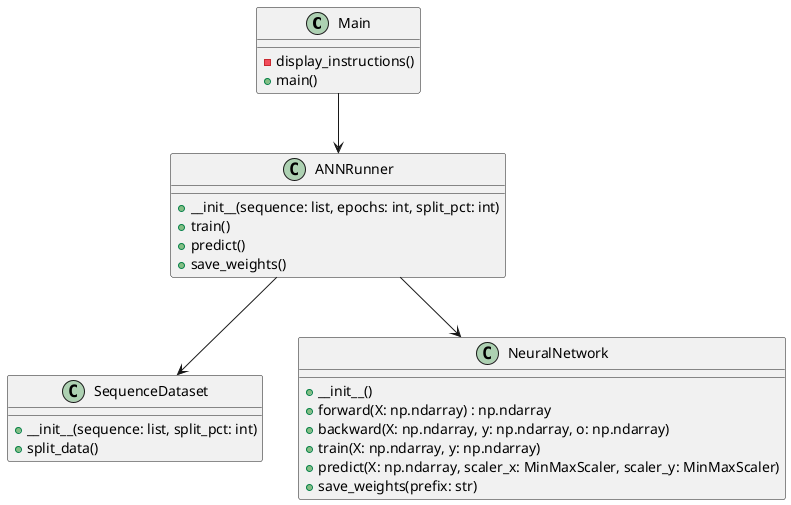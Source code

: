 @startuml
class Main {
  -display_instructions()
  +main()
}

class ANNRunner {
  +__init__(sequence: list, epochs: int, split_pct: int)
  +train()
  +predict()
  +save_weights()
}

class SequenceDataset {
  +__init__(sequence: list, split_pct: int)
  +split_data()
}

class NeuralNetwork {
  +__init__()
  +forward(X: np.ndarray) : np.ndarray
  +backward(X: np.ndarray, y: np.ndarray, o: np.ndarray)
  +train(X: np.ndarray, y: np.ndarray)
  +predict(X: np.ndarray, scaler_x: MinMaxScaler, scaler_y: MinMaxScaler)
  +save_weights(prefix: str)
}

Main --> ANNRunner
ANNRunner --> SequenceDataset
ANNRunner --> NeuralNetwork
@enduml
